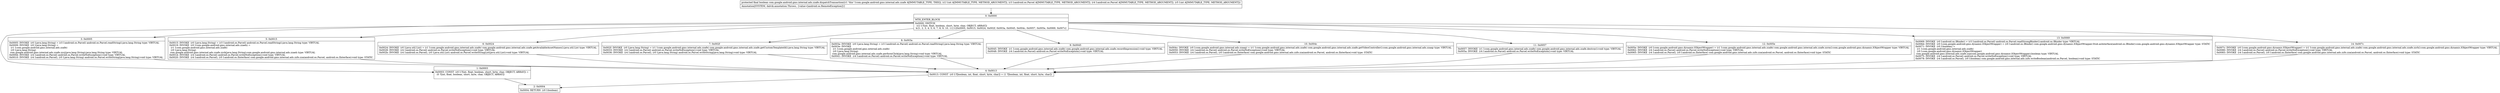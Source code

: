 digraph "CFG forcom.google.android.gms.internal.ads.zzafe.dispatchTransaction(ILandroid\/os\/Parcel;Landroid\/os\/Parcel;I)Z" {
Node_0 [shape=record,label="{0\:\ 0x0000|MTH_ENTER_BLOCK\l|0x0000: SWITCH  \l  (r2 I:?[int, float, boolean, short, byte, char, OBJECT, ARRAY])\l k:[1, 2, 3, 4, 5, 6, 7, 8, 9, 10, 11] t:[0x0005, 0x0015, 0x0024, 0x002f, 0x003a, 0x0045, 0x004c, 0x0057, 0x005e, 0x0069, 0x007c] \l}"];
Node_1 [shape=record,label="{1\:\ 0x0003|0x0003: CONST  (r0 I:?[int, float, boolean, short, byte, char, OBJECT, ARRAY]) = \l  (0 ?[int, float, boolean, short, byte, char, OBJECT, ARRAY])\l \l}"];
Node_2 [shape=record,label="{2\:\ 0x0004|0x0004: RETURN  (r0 I:boolean) \l}"];
Node_3 [shape=record,label="{3\:\ 0x0005|0x0005: INVOKE  (r0 I:java.lang.String) = (r3 I:android.os.Parcel) android.os.Parcel.readString():java.lang.String type: VIRTUAL \l0x0009: INVOKE  (r0 I:java.lang.String) = \l  (r1 I:com.google.android.gms.internal.ads.zzafe)\l  (r0 I:java.lang.String)\l com.google.android.gms.internal.ads.zzafe.zzcj(java.lang.String):java.lang.String type: VIRTUAL \l0x000d: INVOKE  (r4 I:android.os.Parcel) android.os.Parcel.writeNoException():void type: VIRTUAL \l0x0010: INVOKE  (r4 I:android.os.Parcel), (r0 I:java.lang.String) android.os.Parcel.writeString(java.lang.String):void type: VIRTUAL \l}"];
Node_4 [shape=record,label="{4\:\ 0x0013|0x0013: CONST  (r0 I:?[boolean, int, float, short, byte, char]) = (1 ?[boolean, int, float, short, byte, char]) \l}"];
Node_5 [shape=record,label="{5\:\ 0x0015|0x0015: INVOKE  (r0 I:java.lang.String) = (r3 I:android.os.Parcel) android.os.Parcel.readString():java.lang.String type: VIRTUAL \l0x0019: INVOKE  (r0 I:com.google.android.gms.internal.ads.zzaeh) = \l  (r1 I:com.google.android.gms.internal.ads.zzafe)\l  (r0 I:java.lang.String)\l com.google.android.gms.internal.ads.zzafe.zzck(java.lang.String):com.google.android.gms.internal.ads.zzaeh type: VIRTUAL \l0x001d: INVOKE  (r4 I:android.os.Parcel) android.os.Parcel.writeNoException():void type: VIRTUAL \l0x0020: INVOKE  (r4 I:android.os.Parcel), (r0 I:android.os.IInterface) com.google.android.gms.internal.ads.zzfo.zza(android.os.Parcel, android.os.IInterface):void type: STATIC \l}"];
Node_6 [shape=record,label="{6\:\ 0x0024|0x0024: INVOKE  (r0 I:java.util.List) = (r1 I:com.google.android.gms.internal.ads.zzafe) com.google.android.gms.internal.ads.zzafe.getAvailableAssetNames():java.util.List type: VIRTUAL \l0x0028: INVOKE  (r4 I:android.os.Parcel) android.os.Parcel.writeNoException():void type: VIRTUAL \l0x002b: INVOKE  (r4 I:android.os.Parcel), (r0 I:java.util.List) android.os.Parcel.writeStringList(java.util.List):void type: VIRTUAL \l}"];
Node_7 [shape=record,label="{7\:\ 0x002f|0x002f: INVOKE  (r0 I:java.lang.String) = (r1 I:com.google.android.gms.internal.ads.zzafe) com.google.android.gms.internal.ads.zzafe.getCustomTemplateId():java.lang.String type: VIRTUAL \l0x0033: INVOKE  (r4 I:android.os.Parcel) android.os.Parcel.writeNoException():void type: VIRTUAL \l0x0036: INVOKE  (r4 I:android.os.Parcel), (r0 I:java.lang.String) android.os.Parcel.writeString(java.lang.String):void type: VIRTUAL \l}"];
Node_8 [shape=record,label="{8\:\ 0x003a|0x003a: INVOKE  (r0 I:java.lang.String) = (r3 I:android.os.Parcel) android.os.Parcel.readString():java.lang.String type: VIRTUAL \l0x003e: INVOKE  \l  (r1 I:com.google.android.gms.internal.ads.zzafe)\l  (r0 I:java.lang.String)\l com.google.android.gms.internal.ads.zzafe.performClick(java.lang.String):void type: VIRTUAL \l0x0041: INVOKE  (r4 I:android.os.Parcel) android.os.Parcel.writeNoException():void type: VIRTUAL \l}"];
Node_9 [shape=record,label="{9\:\ 0x0045|0x0045: INVOKE  (r1 I:com.google.android.gms.internal.ads.zzafe) com.google.android.gms.internal.ads.zzafe.recordImpression():void type: VIRTUAL \l0x0048: INVOKE  (r4 I:android.os.Parcel) android.os.Parcel.writeNoException():void type: VIRTUAL \l}"];
Node_10 [shape=record,label="{10\:\ 0x004c|0x004c: INVOKE  (r0 I:com.google.android.gms.internal.ads.zzaap) = (r1 I:com.google.android.gms.internal.ads.zzafe) com.google.android.gms.internal.ads.zzafe.getVideoController():com.google.android.gms.internal.ads.zzaap type: VIRTUAL \l0x0050: INVOKE  (r4 I:android.os.Parcel) android.os.Parcel.writeNoException():void type: VIRTUAL \l0x0053: INVOKE  (r4 I:android.os.Parcel), (r0 I:android.os.IInterface) com.google.android.gms.internal.ads.zzfo.zza(android.os.Parcel, android.os.IInterface):void type: STATIC \l}"];
Node_11 [shape=record,label="{11\:\ 0x0057|0x0057: INVOKE  (r1 I:com.google.android.gms.internal.ads.zzafe) com.google.android.gms.internal.ads.zzafe.destroy():void type: VIRTUAL \l0x005a: INVOKE  (r4 I:android.os.Parcel) android.os.Parcel.writeNoException():void type: VIRTUAL \l}"];
Node_12 [shape=record,label="{12\:\ 0x005e|0x005e: INVOKE  (r0 I:com.google.android.gms.dynamic.IObjectWrapper) = (r1 I:com.google.android.gms.internal.ads.zzafe) com.google.android.gms.internal.ads.zzafe.zzrm():com.google.android.gms.dynamic.IObjectWrapper type: VIRTUAL \l0x0062: INVOKE  (r4 I:android.os.Parcel) android.os.Parcel.writeNoException():void type: VIRTUAL \l0x0065: INVOKE  (r4 I:android.os.Parcel), (r0 I:android.os.IInterface) com.google.android.gms.internal.ads.zzfo.zza(android.os.Parcel, android.os.IInterface):void type: STATIC \l}"];
Node_13 [shape=record,label="{13\:\ 0x0069|0x0069: INVOKE  (r0 I:android.os.IBinder) = (r3 I:android.os.Parcel) android.os.Parcel.readStrongBinder():android.os.IBinder type: VIRTUAL \l0x006d: INVOKE  (r0 I:com.google.android.gms.dynamic.IObjectWrapper) = (r0 I:android.os.IBinder) com.google.android.gms.dynamic.IObjectWrapper.Stub.asInterface(android.os.IBinder):com.google.android.gms.dynamic.IObjectWrapper type: STATIC \l0x0071: INVOKE  (r0 I:boolean) = \l  (r1 I:com.google.android.gms.internal.ads.zzafe)\l  (r0 I:com.google.android.gms.dynamic.IObjectWrapper)\l com.google.android.gms.internal.ads.zzafe.zzp(com.google.android.gms.dynamic.IObjectWrapper):boolean type: VIRTUAL \l0x0075: INVOKE  (r4 I:android.os.Parcel) android.os.Parcel.writeNoException():void type: VIRTUAL \l0x0078: INVOKE  (r4 I:android.os.Parcel), (r0 I:boolean) com.google.android.gms.internal.ads.zzfo.writeBoolean(android.os.Parcel, boolean):void type: STATIC \l}"];
Node_14 [shape=record,label="{14\:\ 0x007c|0x007c: INVOKE  (r0 I:com.google.android.gms.dynamic.IObjectWrapper) = (r1 I:com.google.android.gms.internal.ads.zzafe) com.google.android.gms.internal.ads.zzafe.zzrh():com.google.android.gms.dynamic.IObjectWrapper type: VIRTUAL \l0x0080: INVOKE  (r4 I:android.os.Parcel) android.os.Parcel.writeNoException():void type: VIRTUAL \l0x0083: INVOKE  (r4 I:android.os.Parcel), (r0 I:android.os.IInterface) com.google.android.gms.internal.ads.zzfo.zza(android.os.Parcel, android.os.IInterface):void type: STATIC \l}"];
MethodNode[shape=record,label="{protected final boolean com.google.android.gms.internal.ads.zzafe.dispatchTransaction((r1 'this' I:com.google.android.gms.internal.ads.zzafe A[IMMUTABLE_TYPE, THIS]), (r2 I:int A[IMMUTABLE_TYPE, METHOD_ARGUMENT]), (r3 I:android.os.Parcel A[IMMUTABLE_TYPE, METHOD_ARGUMENT]), (r4 I:android.os.Parcel A[IMMUTABLE_TYPE, METHOD_ARGUMENT]), (r5 I:int A[IMMUTABLE_TYPE, METHOD_ARGUMENT]))  | Annotation[SYSTEM, dalvik.annotation.Throws, \{value=[android.os.RemoteException]\}]\l}"];
MethodNode -> Node_0;
Node_0 -> Node_1;
Node_0 -> Node_3;
Node_0 -> Node_5;
Node_0 -> Node_6;
Node_0 -> Node_7;
Node_0 -> Node_8;
Node_0 -> Node_9;
Node_0 -> Node_10;
Node_0 -> Node_11;
Node_0 -> Node_12;
Node_0 -> Node_13;
Node_0 -> Node_14;
Node_1 -> Node_2;
Node_3 -> Node_4;
Node_4 -> Node_2;
Node_5 -> Node_4;
Node_6 -> Node_4;
Node_7 -> Node_4;
Node_8 -> Node_4;
Node_9 -> Node_4;
Node_10 -> Node_4;
Node_11 -> Node_4;
Node_12 -> Node_4;
Node_13 -> Node_4;
Node_14 -> Node_4;
}

